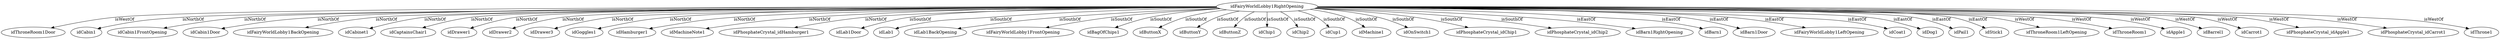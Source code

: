 strict digraph  {
idFairyWorldLobby1RightOpening [node_type=entity_node];
idThroneRoom1Door [node_type=entity_node];
idCabin1 [node_type=entity_node];
idCabin1FrontOpening [node_type=entity_node];
idCabin1Door [node_type=entity_node];
idFairyWorldLobby1BackOpening [node_type=entity_node];
idCabinet1 [node_type=entity_node];
idCaptainsChair1 [node_type=entity_node];
idDrawer1 [node_type=entity_node];
idDrawer2 [node_type=entity_node];
idDrawer3 [node_type=entity_node];
idGoggles1 [node_type=entity_node];
idHamburger1 [node_type=entity_node];
idMachineNote1 [node_type=entity_node];
idPhosphateCrystal_idHamburger1 [node_type=entity_node];
idLab1Door [node_type=entity_node];
idLab1 [node_type=entity_node];
idLab1BackOpening [node_type=entity_node];
idFairyWorldLobby1FrontOpening [node_type=entity_node];
idBagOfChips1 [node_type=entity_node];
idButtonX [node_type=entity_node];
idButtonY [node_type=entity_node];
idButtonZ [node_type=entity_node];
idChip1 [node_type=entity_node];
idChip2 [node_type=entity_node];
idCup1 [node_type=entity_node];
idMachine1 [node_type=entity_node];
idOnSwitch1 [node_type=entity_node];
idPhosphateCrystal_idChip1 [node_type=entity_node];
idPhosphateCrystal_idChip2 [node_type=entity_node];
idBarn1RightOpening [node_type=entity_node];
idBarn1 [node_type=entity_node];
idBarn1Door [node_type=entity_node];
idFairyWorldLobby1LeftOpening [node_type=entity_node];
idCoat1 [node_type=entity_node];
idDog1 [node_type=entity_node];
idPail1 [node_type=entity_node];
idStick1 [node_type=entity_node];
idThroneRoom1LeftOpening [node_type=entity_node];
idThroneRoom1 [node_type=entity_node];
idApple1 [node_type=entity_node];
idBarrel1 [node_type=entity_node];
idCarrot1 [node_type=entity_node];
idPhosphateCrystal_idApple1 [node_type=entity_node];
idPhosphateCrystal_idCarrot1 [node_type=entity_node];
idThrone1 [node_type=entity_node];
idFairyWorldLobby1RightOpening -> idThroneRoom1Door  [edge_type=relationship, label=isWestOf];
idFairyWorldLobby1RightOpening -> idCabin1  [edge_type=relationship, label=isNorthOf];
idFairyWorldLobby1RightOpening -> idCabin1FrontOpening  [edge_type=relationship, label=isNorthOf];
idFairyWorldLobby1RightOpening -> idCabin1Door  [edge_type=relationship, label=isNorthOf];
idFairyWorldLobby1RightOpening -> idFairyWorldLobby1BackOpening  [edge_type=relationship, label=isNorthOf];
idFairyWorldLobby1RightOpening -> idCabinet1  [edge_type=relationship, label=isNorthOf];
idFairyWorldLobby1RightOpening -> idCaptainsChair1  [edge_type=relationship, label=isNorthOf];
idFairyWorldLobby1RightOpening -> idDrawer1  [edge_type=relationship, label=isNorthOf];
idFairyWorldLobby1RightOpening -> idDrawer2  [edge_type=relationship, label=isNorthOf];
idFairyWorldLobby1RightOpening -> idDrawer3  [edge_type=relationship, label=isNorthOf];
idFairyWorldLobby1RightOpening -> idGoggles1  [edge_type=relationship, label=isNorthOf];
idFairyWorldLobby1RightOpening -> idHamburger1  [edge_type=relationship, label=isNorthOf];
idFairyWorldLobby1RightOpening -> idMachineNote1  [edge_type=relationship, label=isNorthOf];
idFairyWorldLobby1RightOpening -> idPhosphateCrystal_idHamburger1  [edge_type=relationship, label=isNorthOf];
idFairyWorldLobby1RightOpening -> idLab1Door  [edge_type=relationship, label=isSouthOf];
idFairyWorldLobby1RightOpening -> idLab1  [edge_type=relationship, label=isSouthOf];
idFairyWorldLobby1RightOpening -> idLab1BackOpening  [edge_type=relationship, label=isSouthOf];
idFairyWorldLobby1RightOpening -> idFairyWorldLobby1FrontOpening  [edge_type=relationship, label=isSouthOf];
idFairyWorldLobby1RightOpening -> idBagOfChips1  [edge_type=relationship, label=isSouthOf];
idFairyWorldLobby1RightOpening -> idButtonX  [edge_type=relationship, label=isSouthOf];
idFairyWorldLobby1RightOpening -> idButtonY  [edge_type=relationship, label=isSouthOf];
idFairyWorldLobby1RightOpening -> idButtonZ  [edge_type=relationship, label=isSouthOf];
idFairyWorldLobby1RightOpening -> idChip1  [edge_type=relationship, label=isSouthOf];
idFairyWorldLobby1RightOpening -> idChip2  [edge_type=relationship, label=isSouthOf];
idFairyWorldLobby1RightOpening -> idCup1  [edge_type=relationship, label=isSouthOf];
idFairyWorldLobby1RightOpening -> idMachine1  [edge_type=relationship, label=isSouthOf];
idFairyWorldLobby1RightOpening -> idOnSwitch1  [edge_type=relationship, label=isSouthOf];
idFairyWorldLobby1RightOpening -> idPhosphateCrystal_idChip1  [edge_type=relationship, label=isSouthOf];
idFairyWorldLobby1RightOpening -> idPhosphateCrystal_idChip2  [edge_type=relationship, label=isSouthOf];
idFairyWorldLobby1RightOpening -> idBarn1RightOpening  [edge_type=relationship, label=isEastOf];
idFairyWorldLobby1RightOpening -> idBarn1  [edge_type=relationship, label=isEastOf];
idFairyWorldLobby1RightOpening -> idBarn1Door  [edge_type=relationship, label=isEastOf];
idFairyWorldLobby1RightOpening -> idFairyWorldLobby1LeftOpening  [edge_type=relationship, label=isEastOf];
idFairyWorldLobby1RightOpening -> idCoat1  [edge_type=relationship, label=isEastOf];
idFairyWorldLobby1RightOpening -> idDog1  [edge_type=relationship, label=isEastOf];
idFairyWorldLobby1RightOpening -> idPail1  [edge_type=relationship, label=isEastOf];
idFairyWorldLobby1RightOpening -> idStick1  [edge_type=relationship, label=isEastOf];
idFairyWorldLobby1RightOpening -> idThroneRoom1LeftOpening  [edge_type=relationship, label=isWestOf];
idFairyWorldLobby1RightOpening -> idThroneRoom1  [edge_type=relationship, label=isWestOf];
idFairyWorldLobby1RightOpening -> idApple1  [edge_type=relationship, label=isWestOf];
idFairyWorldLobby1RightOpening -> idBarrel1  [edge_type=relationship, label=isWestOf];
idFairyWorldLobby1RightOpening -> idCarrot1  [edge_type=relationship, label=isWestOf];
idFairyWorldLobby1RightOpening -> idPhosphateCrystal_idApple1  [edge_type=relationship, label=isWestOf];
idFairyWorldLobby1RightOpening -> idPhosphateCrystal_idCarrot1  [edge_type=relationship, label=isWestOf];
idFairyWorldLobby1RightOpening -> idThrone1  [edge_type=relationship, label=isWestOf];
}
